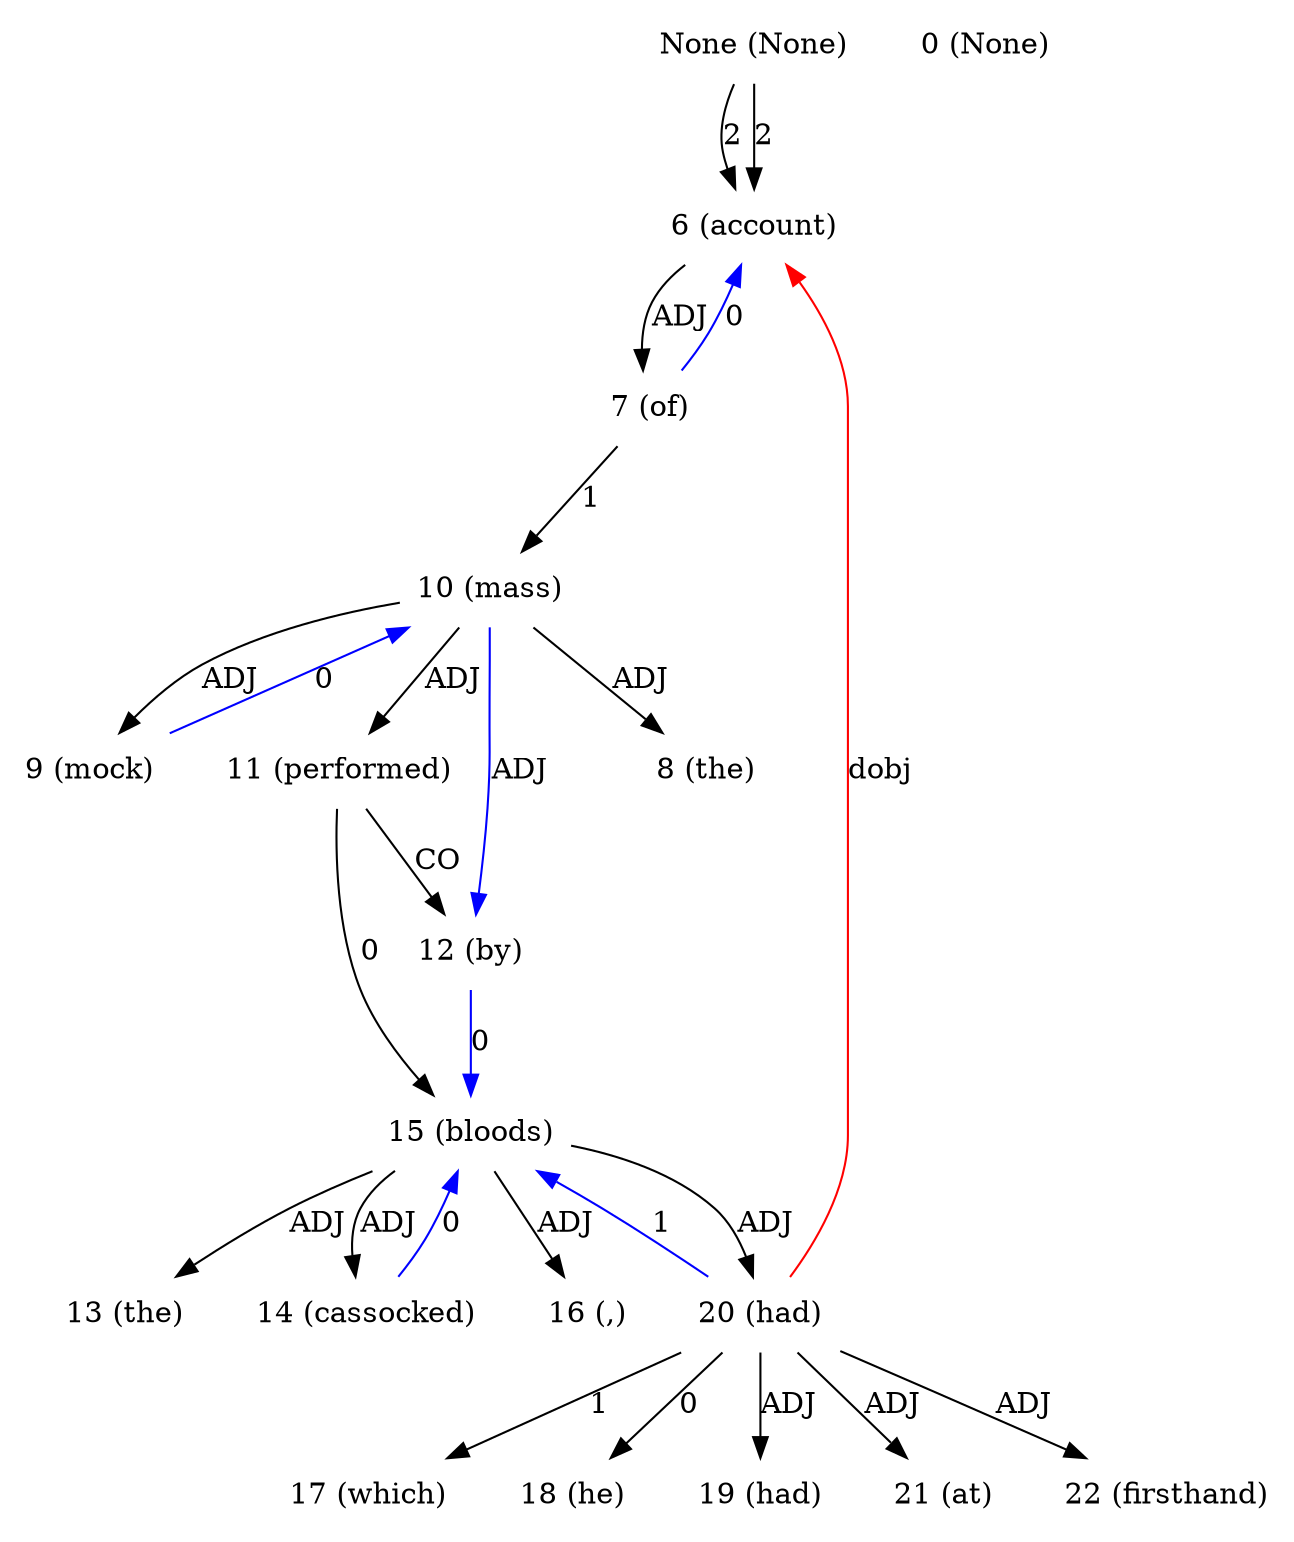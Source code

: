 digraph G{
edge [dir=forward]
node [shape=plaintext]

None [label="None (None)"]
None -> 6 [label="2"]
None [label="None (None)"]
None -> 6 [label="2"]
0 [label="0 (None)"]
6 [label="6 (account)"]
6 -> 7 [label="ADJ"]
20 -> 6 [label="dobj", color="red"]
7 [label="7 (of)"]
7 -> 10 [label="1"]
7 -> 6 [label="0", color="blue"]
8 [label="8 (the)"]
9 [label="9 (mock)"]
9 -> 10 [label="0", color="blue"]
10 [label="10 (mass)"]
10 -> 8 [label="ADJ"]
10 -> 9 [label="ADJ"]
10 -> 11 [label="ADJ"]
10 -> 12 [label="ADJ", color="blue"]
11 [label="11 (performed)"]
11 -> 15 [label="0"]
11 -> 12 [label="CO"]
12 [label="12 (by)"]
12 -> 15 [label="0", color="blue"]
13 [label="13 (the)"]
14 [label="14 (cassocked)"]
14 -> 15 [label="0", color="blue"]
15 [label="15 (bloods)"]
15 -> 13 [label="ADJ"]
15 -> 14 [label="ADJ"]
15 -> 16 [label="ADJ"]
15 -> 20 [label="ADJ"]
16 [label="16 (,)"]
17 [label="17 (which)"]
18 [label="18 (he)"]
19 [label="19 (had)"]
20 [label="20 (had)"]
20 -> 17 [label="1"]
20 -> 15 [label="1", color="blue"]
20 -> 18 [label="0"]
20 -> 19 [label="ADJ"]
20 -> 21 [label="ADJ"]
20 -> 22 [label="ADJ"]
21 [label="21 (at)"]
22 [label="22 (firsthand)"]
}
